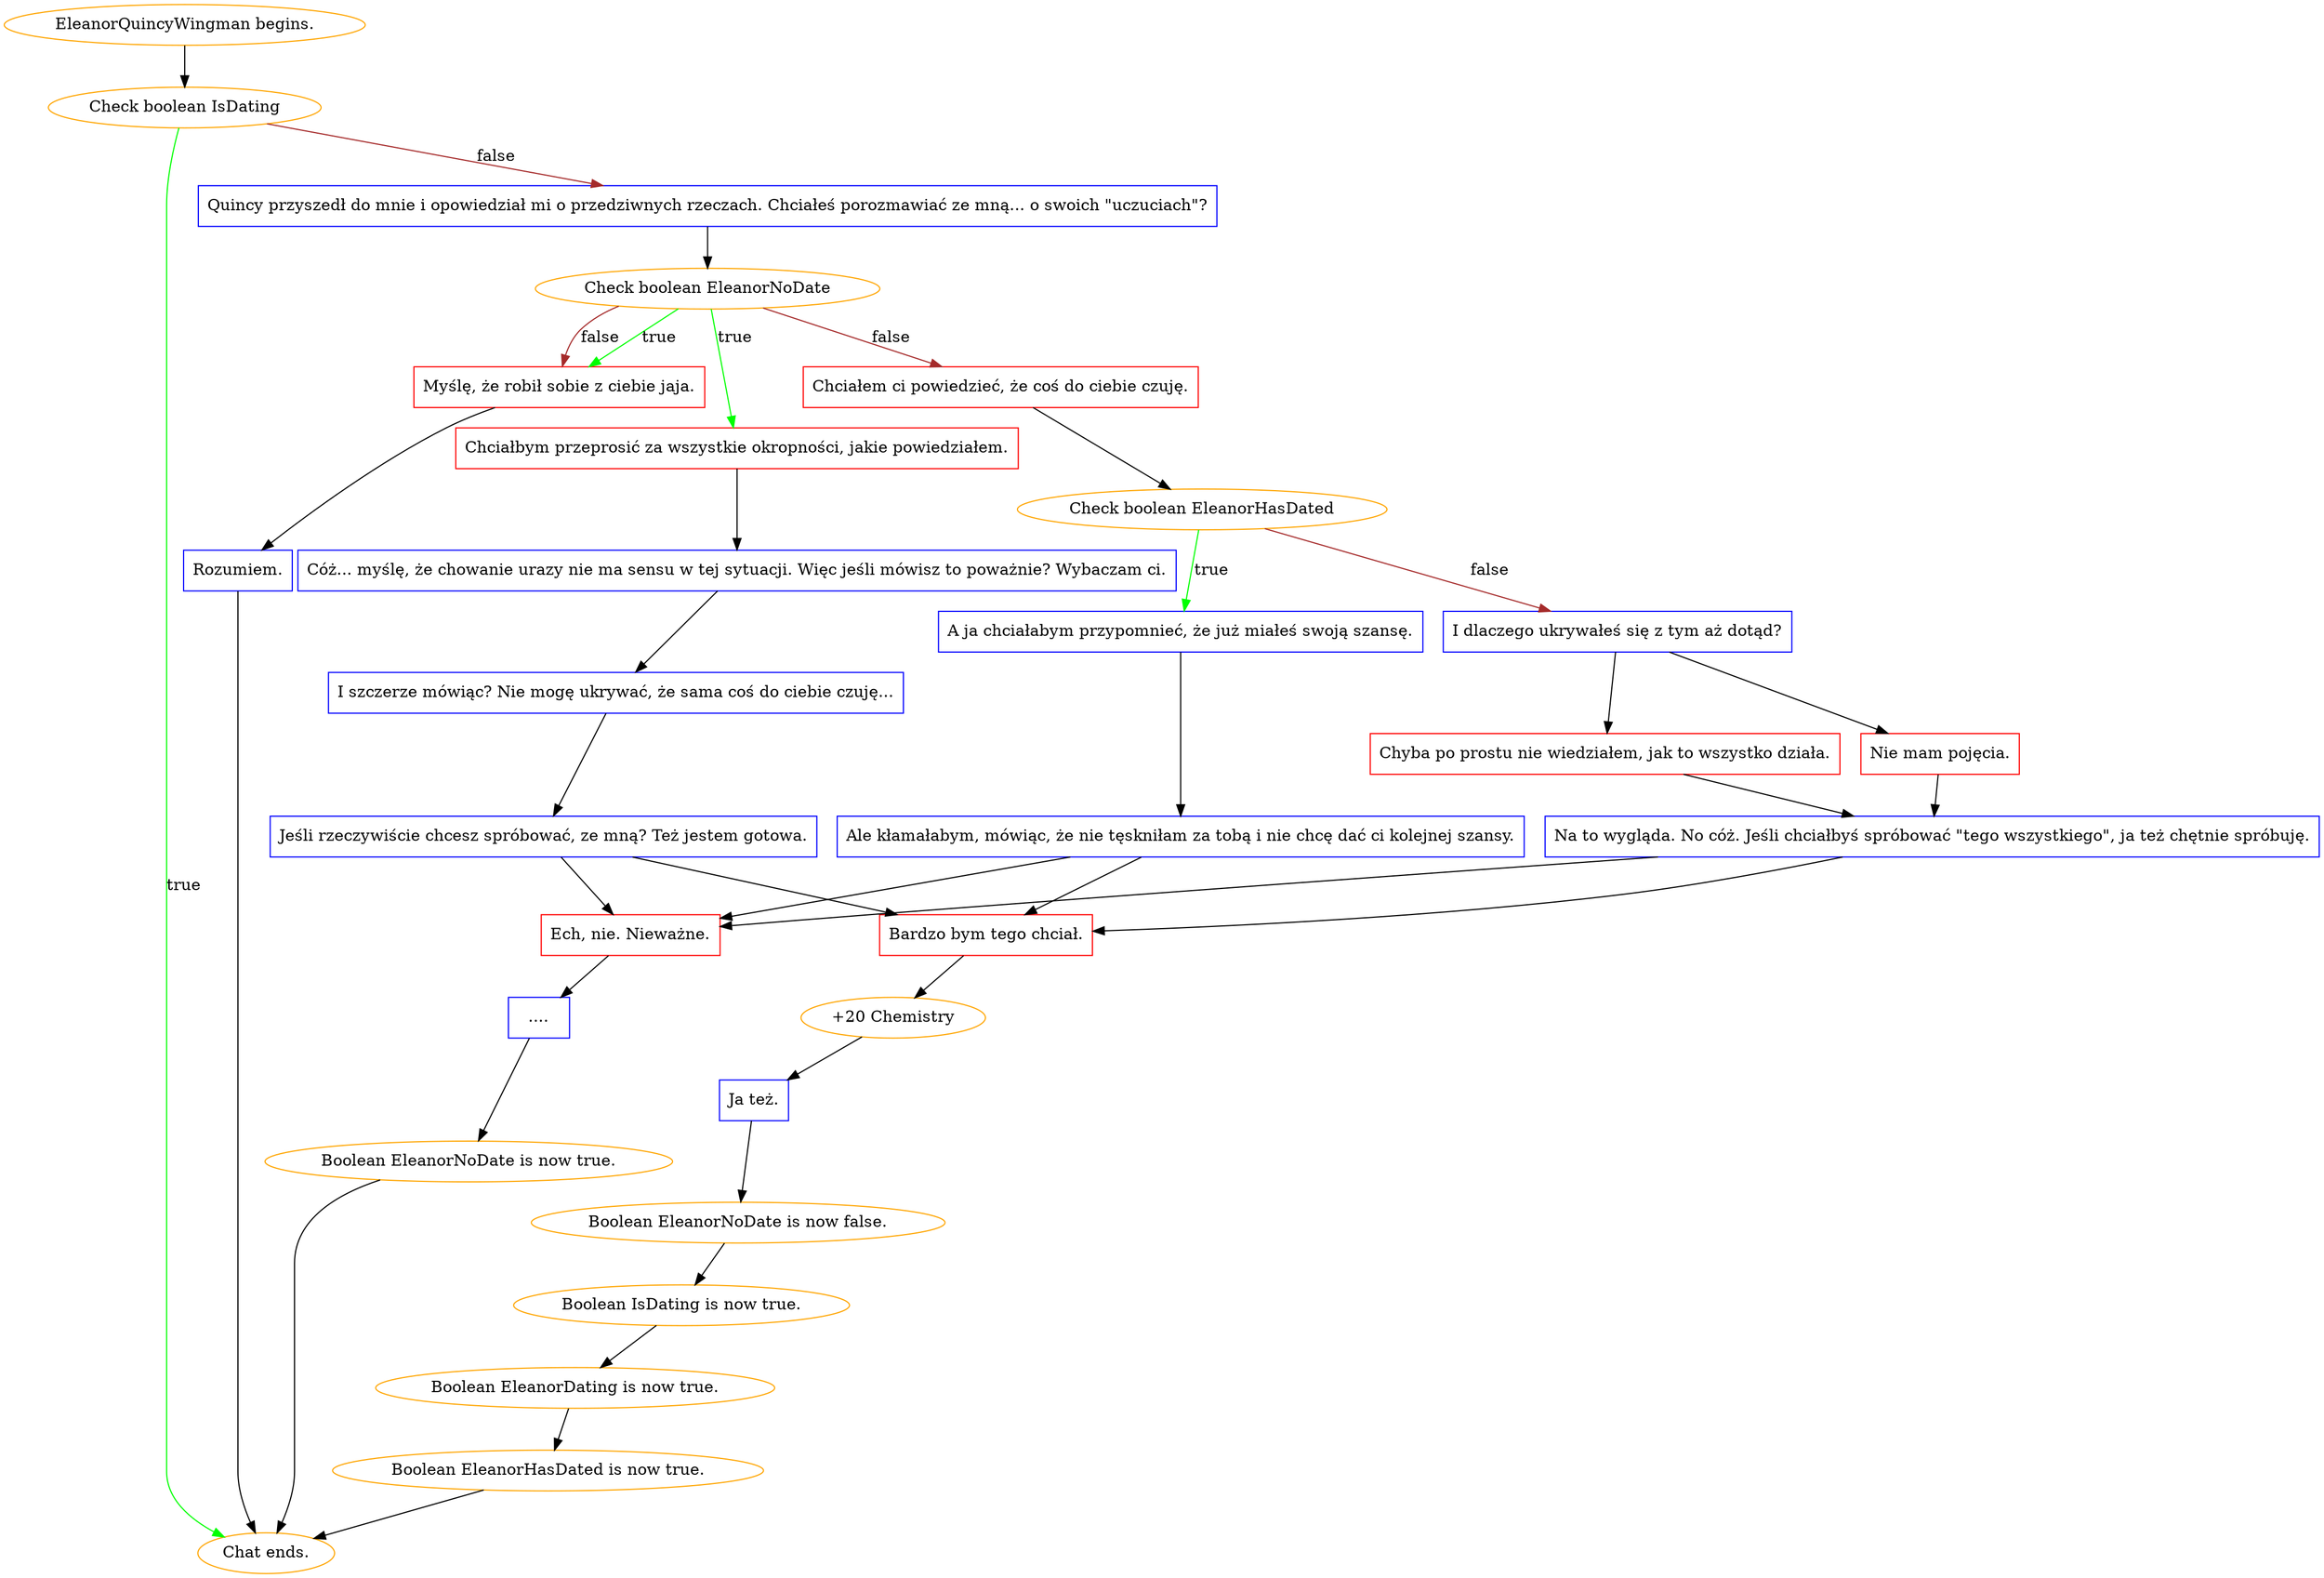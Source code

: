 digraph {
	"EleanorQuincyWingman begins." [color=orange];
		"EleanorQuincyWingman begins." -> j2949801986;
	j2949801986 [label="Check boolean IsDating",color=orange];
		j2949801986 -> "Chat ends." [label=true,color=green];
		j2949801986 -> j2089077662 [label=false,color=brown];
	"Chat ends." [color=orange];
	j2089077662 [label="Quincy przyszedł do mnie i opowiedział mi o przedziwnych rzeczach. Chciałeś porozmawiać ze mną... o swoich \"uczuciach\"?",shape=box,color=blue];
		j2089077662 -> j806134085;
	j806134085 [label="Check boolean EleanorNoDate",color=orange];
		j806134085 -> j1640216446 [label=true,color=green];
		j806134085 -> j394650714 [label=true,color=green];
		j806134085 -> j4140070121 [label=false,color=brown];
		j806134085 -> j394650714 [label=false,color=brown];
	j1640216446 [label="Chciałbym przeprosić za wszystkie okropności, jakie powiedziałem.",shape=box,color=red];
		j1640216446 -> j2305470894;
	j394650714 [label="Myślę, że robił sobie z ciebie jaja.",shape=box,color=red];
		j394650714 -> j2259577589;
	j4140070121 [label="Chciałem ci powiedzieć, że coś do ciebie czuję.",shape=box,color=red];
		j4140070121 -> j1281792529;
	j2305470894 [label="Cóż... myślę, że chowanie urazy nie ma sensu w tej sytuacji. Więc jeśli mówisz to poważnie? Wybaczam ci.",shape=box,color=blue];
		j2305470894 -> j3913289801;
	j2259577589 [label="Rozumiem.",shape=box,color=blue];
		j2259577589 -> "Chat ends.";
	j1281792529 [label="Check boolean EleanorHasDated",color=orange];
		j1281792529 -> j1262795117 [label=true,color=green];
		j1281792529 -> j2963911165 [label=false,color=brown];
	j3913289801 [label="I szczerze mówiąc? Nie mogę ukrywać, że sama coś do ciebie czuję...",shape=box,color=blue];
		j3913289801 -> j3684951788;
	j1262795117 [label="A ja chciałabym przypomnieć, że już miałeś swoją szansę.",shape=box,color=blue];
		j1262795117 -> j1519347970;
	j2963911165 [label="I dlaczego ukrywałeś się z tym aż dotąd?",shape=box,color=blue];
		j2963911165 -> j449170039;
		j2963911165 -> j3912841148;
	j3684951788 [label="Jeśli rzeczywiście chcesz spróbować, ze mną? Też jestem gotowa.",shape=box,color=blue];
		j3684951788 -> j2063986637;
		j3684951788 -> j589422083;
	j1519347970 [label="Ale kłamałabym, mówiąc, że nie tęskniłam za tobą i nie chcę dać ci kolejnej szansy.",shape=box,color=blue];
		j1519347970 -> j2063986637;
		j1519347970 -> j589422083;
	j449170039 [label="Nie mam pojęcia.",shape=box,color=red];
		j449170039 -> j1445750846;
	j3912841148 [label="Chyba po prostu nie wiedziałem, jak to wszystko działa.",shape=box,color=red];
		j3912841148 -> j1445750846;
	j2063986637 [label="Bardzo bym tego chciał.",shape=box,color=red];
		j2063986637 -> j3391210111;
	j589422083 [label="Ech, nie. Nieważne.",shape=box,color=red];
		j589422083 -> j2751722617;
	j1445750846 [label="Na to wygląda. No cóż. Jeśli chciałbyś spróbować \"tego wszystkiego\", ja też chętnie spróbuję.",shape=box,color=blue];
		j1445750846 -> j2063986637;
		j1445750846 -> j589422083;
	j3391210111 [label="+20 Chemistry",color=orange];
		j3391210111 -> j75577264;
	j2751722617 [label="....",shape=box,color=blue];
		j2751722617 -> j2728200779;
	j75577264 [label="Ja też.",shape=box,color=blue];
		j75577264 -> j665143278;
	j2728200779 [label="Boolean EleanorNoDate is now true.",color=orange];
		j2728200779 -> "Chat ends.";
	j665143278 [label="Boolean EleanorNoDate is now false.",color=orange];
		j665143278 -> j3088195508;
	j3088195508 [label="Boolean IsDating is now true.",color=orange];
		j3088195508 -> j576266418;
	j576266418 [label="Boolean EleanorDating is now true.",color=orange];
		j576266418 -> j3035403554;
	j3035403554 [label="Boolean EleanorHasDated is now true.",color=orange];
		j3035403554 -> "Chat ends.";
}